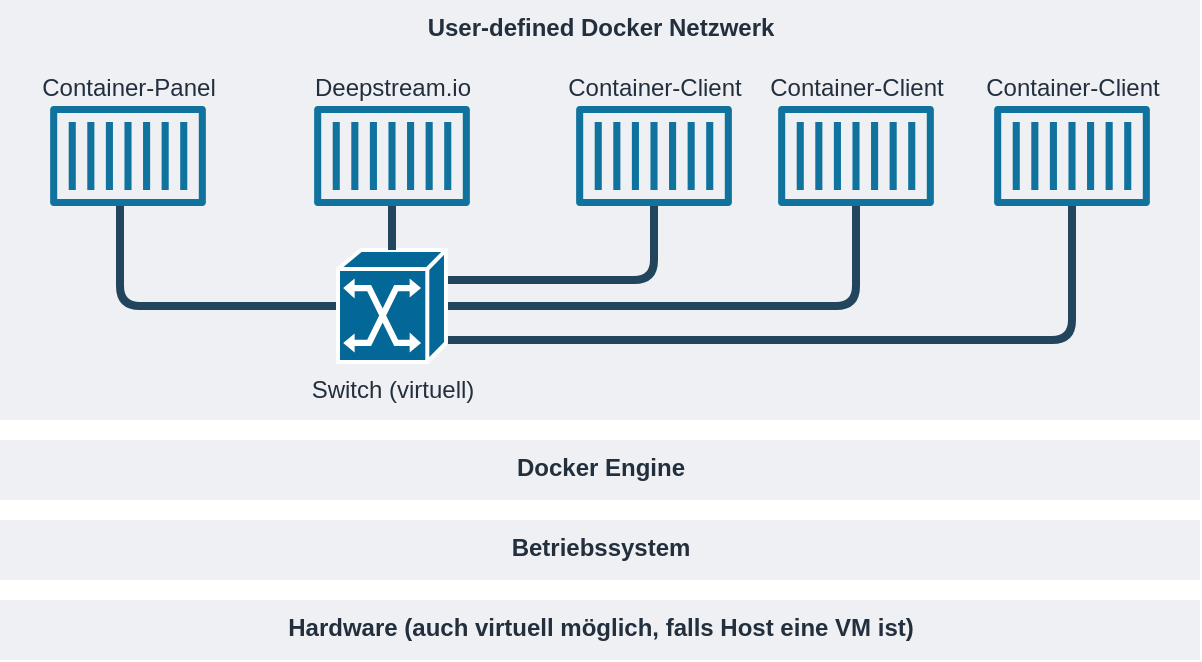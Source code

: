<mxfile version="13.7.9" type="device"><diagram id="6a731a19-8d31-9384-78a2-239565b7b9f0" name="Page-1"><mxGraphModel dx="630" dy="571" grid="0" gridSize="10" guides="1" tooltips="1" connect="1" arrows="1" fold="1" page="1" pageScale="1" pageWidth="827" pageHeight="1169" background="#ffffff" math="0" shadow="0"><root><mxCell id="0"/><mxCell id="1" parent="0"/><mxCell id="pICE37CPtBybDL_jFjxw-2272" value="&lt;b&gt;User-defined Docker Netzwerk&lt;/b&gt;" style="fillColor=#EFF0F3;strokeColor=none;dashed=0;verticalAlign=top;fontStyle=0;fontColor=#232F3D;labelBackgroundColor=none;html=1;" parent="1" vertex="1"><mxGeometry x="40" y="50" width="600" height="210" as="geometry"/></mxCell><mxCell id="2155" value="" style="edgeStyle=elbowEdgeStyle;elbow=horizontal;endArrow=none;html=1;strokeColor=#23445D;endFill=0;strokeWidth=4;rounded=1;exitX=1;exitY=0.5;exitDx=0;exitDy=0;exitPerimeter=0;spacingBottom=0;" parent="1" source="pICE37CPtBybDL_jFjxw-2259" target="pICE37CPtBybDL_jFjxw-2257" edge="1"><mxGeometry width="100" height="100" relative="1" as="geometry"><mxPoint x="471.44" y="206" as="sourcePoint"/><mxPoint x="470.911" y="153" as="targetPoint"/><Array as="points"><mxPoint x="468" y="170"/><mxPoint x="501" y="170"/></Array></mxGeometry></mxCell><mxCell id="2157" value="" style="edgeStyle=elbowEdgeStyle;elbow=horizontal;endArrow=none;html=1;strokeColor=#23445D;endFill=0;strokeWidth=4;rounded=1;endSize=6;targetPerimeterSpacing=0;" parent="1" source="pICE37CPtBybDL_jFjxw-2259" target="pICE37CPtBybDL_jFjxw-2260" edge="1"><mxGeometry width="100" height="100" relative="1" as="geometry"><mxPoint x="368.41" y="208" as="sourcePoint"/><mxPoint x="368.469" y="155" as="targetPoint"/><Array as="points"><mxPoint x="367" y="190"/><mxPoint x="367" y="180"/><mxPoint x="367" y="190"/><mxPoint x="367" y="180"/><mxPoint x="367" y="190"/><mxPoint x="367" y="180"/><mxPoint x="400" y="170"/><mxPoint x="412" y="170"/></Array></mxGeometry></mxCell><mxCell id="2159" value="" style="edgeStyle=elbowEdgeStyle;elbow=horizontal;endArrow=none;html=1;strokeColor=#23445D;endFill=0;strokeWidth=4;rounded=1" parent="1" source="pICE37CPtBybDL_jFjxw-2259" target="pICE37CPtBybDL_jFjxw-2261" edge="1"><mxGeometry width="100" height="100" relative="1" as="geometry"><mxPoint x="267" y="210" as="sourcePoint"/><mxPoint x="266.588" y="156" as="targetPoint"/><Array as="points"><mxPoint x="576" y="220"/><mxPoint x="576" y="203"/><mxPoint x="430" y="203"/><mxPoint x="570" y="220"/><mxPoint x="576" y="170"/><mxPoint x="609" y="170"/><mxPoint x="299" y="170"/></Array></mxGeometry></mxCell><mxCell id="2161" value="" style="edgeStyle=elbowEdgeStyle;elbow=horizontal;endArrow=none;html=1;strokeColor=#23445D;endFill=0;strokeWidth=4;rounded=1" parent="1" source="pICE37CPtBybDL_jFjxw-2259" target="pICE37CPtBybDL_jFjxw-2263" edge="1"><mxGeometry width="100" height="100" relative="1" as="geometry"><mxPoint x="96" y="210" as="sourcePoint"/><mxPoint x="96" y="157" as="targetPoint"/><Array as="points"><mxPoint x="100" y="160"/><mxPoint x="173" y="180"/><mxPoint x="149" y="170"/></Array></mxGeometry></mxCell><mxCell id="pICE37CPtBybDL_jFjxw-2257" value="Container-Client" style="outlineConnect=0;fontColor=#232F3E;gradientColor=none;strokeColor=none;dashed=0;verticalLabelPosition=top;verticalAlign=bottom;align=center;html=1;fontSize=12;fontStyle=0;aspect=fixed;pointerEvents=1;shape=mxgraph.aws4.container_1;fillColor=#10739E;labelPosition=center;" parent="1" vertex="1"><mxGeometry x="429" y="103" width="78" height="50" as="geometry"/></mxCell><mxCell id="pICE37CPtBybDL_jFjxw-2259" value="Switch (virtuell)" style="shape=mxgraph.cisco.switches.atm_switch;html=1;pointerEvents=1;dashed=0;fillColor=#036897;strokeColor=#ffffff;strokeWidth=2;verticalLabelPosition=bottom;verticalAlign=top;align=center;outlineConnect=0;fontColor=#232F3E;" parent="1" vertex="1"><mxGeometry x="209" y="175" width="54" height="56" as="geometry"/></mxCell><mxCell id="pICE37CPtBybDL_jFjxw-2260" value="Container-Client" style="outlineConnect=0;fontColor=#232F3E;gradientColor=none;strokeColor=none;dashed=0;verticalLabelPosition=top;verticalAlign=bottom;align=center;html=1;fontSize=12;fontStyle=0;aspect=fixed;pointerEvents=1;shape=mxgraph.aws4.container_1;fillColor=#10739E;labelPosition=center;" parent="1" vertex="1"><mxGeometry x="328" y="103" width="78" height="50" as="geometry"/></mxCell><mxCell id="pICE37CPtBybDL_jFjxw-2261" value="Container-Client&lt;br&gt;" style="outlineConnect=0;fontColor=#232F3E;gradientColor=none;strokeColor=none;dashed=0;verticalLabelPosition=top;verticalAlign=bottom;align=center;html=1;fontSize=12;fontStyle=0;aspect=fixed;pointerEvents=1;shape=mxgraph.aws4.container_1;fillColor=#10739E;labelPosition=center;" parent="1" vertex="1"><mxGeometry x="537" y="103" width="78" height="50" as="geometry"/></mxCell><mxCell id="pICE37CPtBybDL_jFjxw-2263" value="Container-Panel" style="outlineConnect=0;fontColor=#232F3E;gradientColor=none;strokeColor=none;dashed=0;verticalLabelPosition=top;verticalAlign=bottom;align=center;html=1;fontSize=12;fontStyle=0;aspect=fixed;pointerEvents=1;shape=mxgraph.aws4.container_1;fillColor=#10739E;labelPosition=center;" parent="1" vertex="1"><mxGeometry x="65" y="103" width="78" height="50" as="geometry"/></mxCell><mxCell id="pICE37CPtBybDL_jFjxw-2273" value="Deepstream.io" style="outlineConnect=0;fontColor=#232F3E;gradientColor=none;strokeColor=none;dashed=0;verticalLabelPosition=top;verticalAlign=bottom;align=center;html=1;fontSize=12;fontStyle=0;aspect=fixed;pointerEvents=1;shape=mxgraph.aws4.container_1;fillColor=#10739E;labelPosition=center;" parent="1" vertex="1"><mxGeometry x="197" y="103" width="78" height="50" as="geometry"/></mxCell><mxCell id="pICE37CPtBybDL_jFjxw-2274" value="" style="edgeStyle=elbowEdgeStyle;elbow=horizontal;endArrow=none;html=1;strokeColor=#23445D;endFill=0;strokeWidth=4;rounded=1;exitX=0.5;exitY=0;exitDx=0;exitDy=0;exitPerimeter=0;" parent="1" source="pICE37CPtBybDL_jFjxw-2259" target="pICE37CPtBybDL_jFjxw-2273" edge="1"><mxGeometry width="100" height="100" relative="1" as="geometry"><mxPoint x="273" y="213" as="sourcePoint"/><mxPoint x="410" y="162.956" as="targetPoint"/><Array as="points"><mxPoint x="236" y="160"/><mxPoint x="422" y="180"/></Array></mxGeometry></mxCell><mxCell id="pICE37CPtBybDL_jFjxw-2275" value="&lt;b&gt;Docker Engine&lt;/b&gt;" style="fillColor=#EFF0F3;strokeColor=none;dashed=0;verticalAlign=top;fontStyle=0;fontColor=#232F3D;labelBackgroundColor=none;html=1;" parent="1" vertex="1"><mxGeometry x="40" y="270" width="600" height="30" as="geometry"/></mxCell><mxCell id="pICE37CPtBybDL_jFjxw-2276" value="&lt;b&gt;Betriebssystem&lt;/b&gt;" style="fillColor=#EFF0F3;strokeColor=none;dashed=0;verticalAlign=top;fontStyle=0;fontColor=#232F3D;labelBackgroundColor=none;html=1;" parent="1" vertex="1"><mxGeometry x="40" y="310" width="600" height="30" as="geometry"/></mxCell><mxCell id="pICE37CPtBybDL_jFjxw-2277" value="&lt;b&gt;Hardware (auch virtuell möglich, falls Host eine VM ist)&lt;/b&gt;" style="fillColor=#EFF0F3;strokeColor=none;dashed=0;verticalAlign=top;fontStyle=0;fontColor=#232F3D;labelBackgroundColor=none;html=1;" parent="1" vertex="1"><mxGeometry x="40" y="350" width="600" height="30" as="geometry"/></mxCell></root></mxGraphModel></diagram></mxfile>